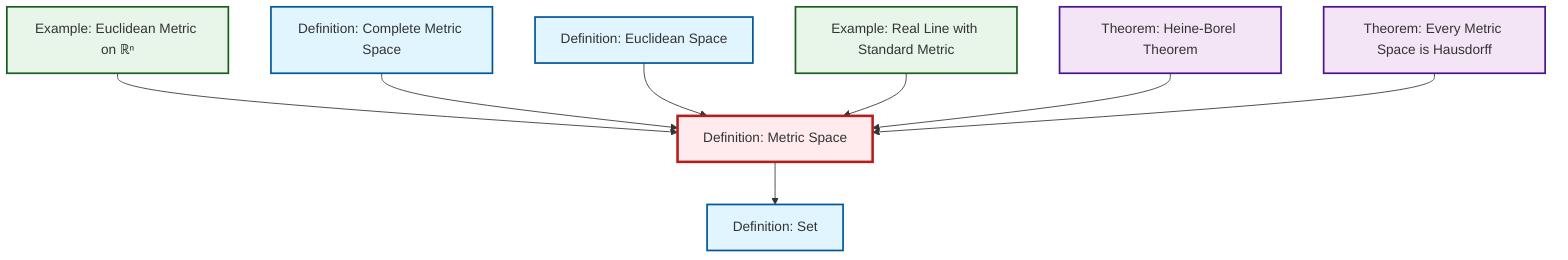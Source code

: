 graph TD
    classDef definition fill:#e1f5fe,stroke:#01579b,stroke-width:2px
    classDef theorem fill:#f3e5f5,stroke:#4a148c,stroke-width:2px
    classDef axiom fill:#fff3e0,stroke:#e65100,stroke-width:2px
    classDef example fill:#e8f5e9,stroke:#1b5e20,stroke-width:2px
    classDef current fill:#ffebee,stroke:#b71c1c,stroke-width:3px
    def-metric-space["Definition: Metric Space"]:::definition
    def-euclidean-space["Definition: Euclidean Space"]:::definition
    def-set["Definition: Set"]:::definition
    thm-heine-borel["Theorem: Heine-Borel Theorem"]:::theorem
    thm-metric-hausdorff["Theorem: Every Metric Space is Hausdorff"]:::theorem
    ex-euclidean-metric["Example: Euclidean Metric on ℝⁿ"]:::example
    ex-real-line-metric["Example: Real Line with Standard Metric"]:::example
    def-complete-metric-space["Definition: Complete Metric Space"]:::definition
    ex-euclidean-metric --> def-metric-space
    def-complete-metric-space --> def-metric-space
    def-euclidean-space --> def-metric-space
    ex-real-line-metric --> def-metric-space
    thm-heine-borel --> def-metric-space
    thm-metric-hausdorff --> def-metric-space
    def-metric-space --> def-set
    class def-metric-space current